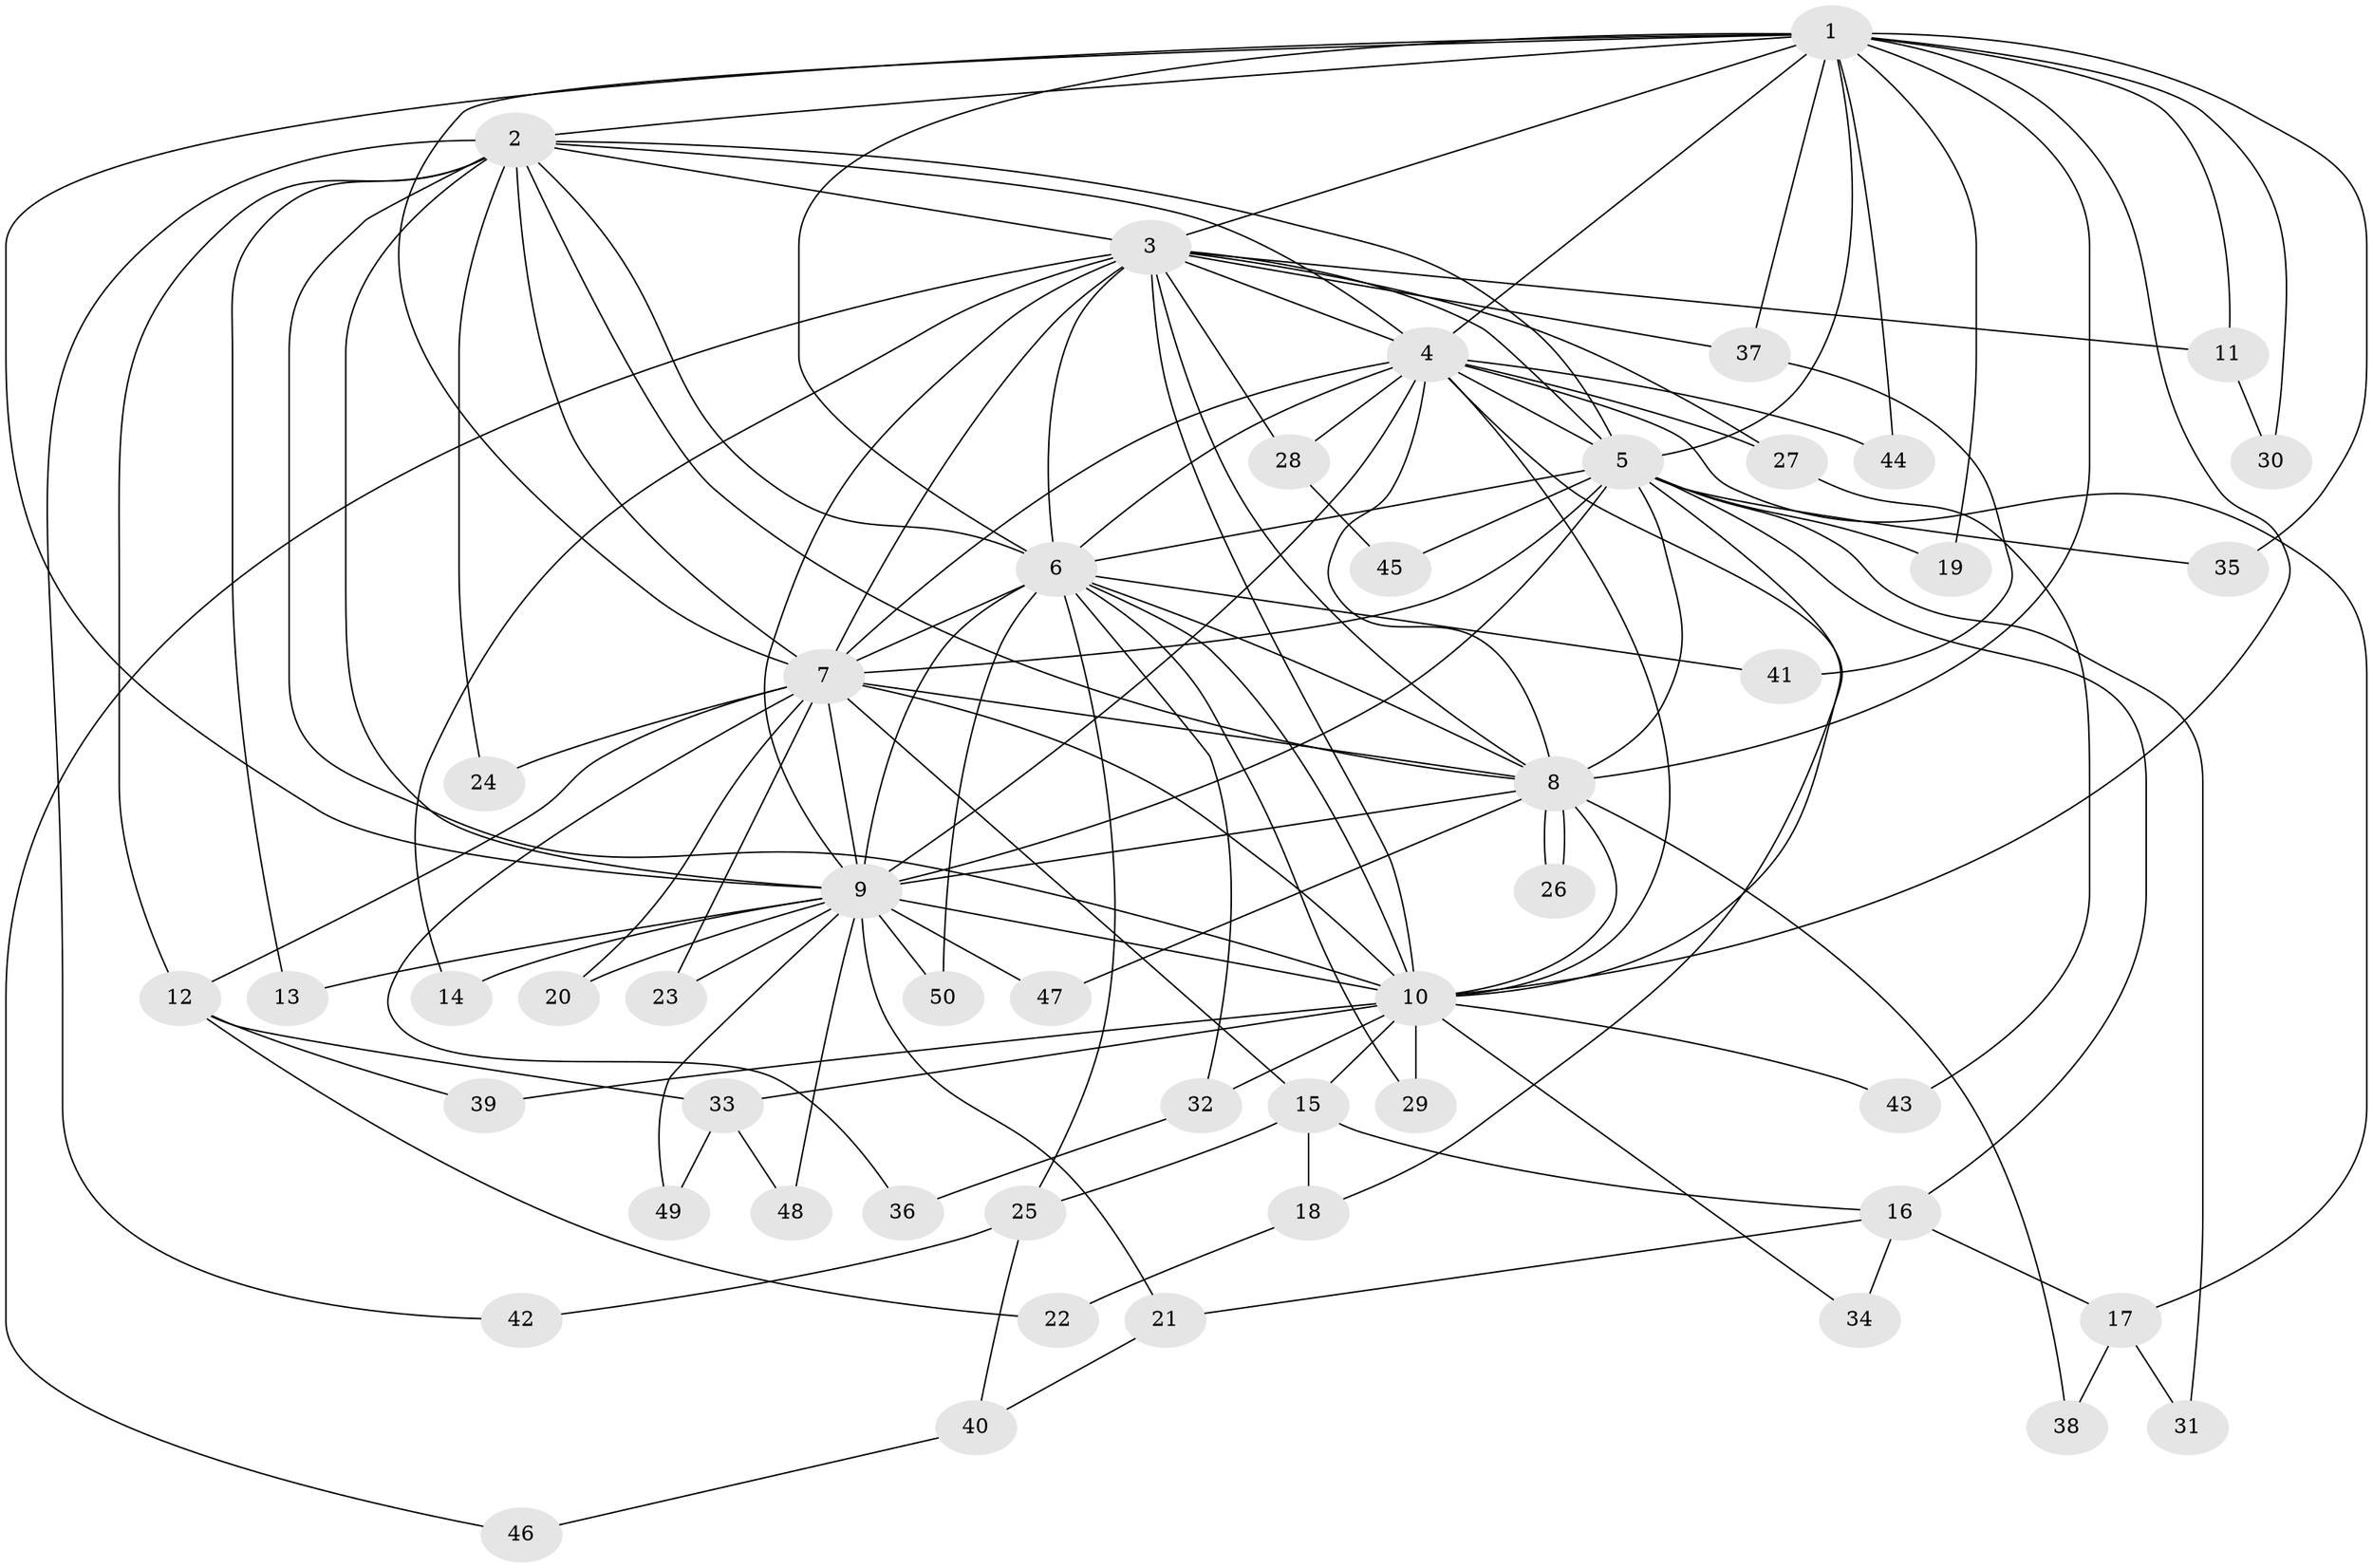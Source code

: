 // Generated by graph-tools (version 1.1) at 2025/10/02/27/25 16:10:58]
// undirected, 50 vertices, 125 edges
graph export_dot {
graph [start="1"]
  node [color=gray90,style=filled];
  1;
  2;
  3;
  4;
  5;
  6;
  7;
  8;
  9;
  10;
  11;
  12;
  13;
  14;
  15;
  16;
  17;
  18;
  19;
  20;
  21;
  22;
  23;
  24;
  25;
  26;
  27;
  28;
  29;
  30;
  31;
  32;
  33;
  34;
  35;
  36;
  37;
  38;
  39;
  40;
  41;
  42;
  43;
  44;
  45;
  46;
  47;
  48;
  49;
  50;
  1 -- 2;
  1 -- 3;
  1 -- 4;
  1 -- 5;
  1 -- 6;
  1 -- 7;
  1 -- 8;
  1 -- 9;
  1 -- 10;
  1 -- 11;
  1 -- 19;
  1 -- 30;
  1 -- 35;
  1 -- 37;
  1 -- 44;
  2 -- 3;
  2 -- 4;
  2 -- 5;
  2 -- 6;
  2 -- 7;
  2 -- 8;
  2 -- 9;
  2 -- 10;
  2 -- 12;
  2 -- 13;
  2 -- 24;
  2 -- 42;
  3 -- 4;
  3 -- 5;
  3 -- 6;
  3 -- 7;
  3 -- 8;
  3 -- 9;
  3 -- 10;
  3 -- 11;
  3 -- 14;
  3 -- 27;
  3 -- 28;
  3 -- 37;
  3 -- 46;
  4 -- 5;
  4 -- 6;
  4 -- 7;
  4 -- 8;
  4 -- 9;
  4 -- 10;
  4 -- 17;
  4 -- 18;
  4 -- 27;
  4 -- 28;
  4 -- 44;
  5 -- 6;
  5 -- 7;
  5 -- 8;
  5 -- 9;
  5 -- 10;
  5 -- 16;
  5 -- 19;
  5 -- 31;
  5 -- 35;
  5 -- 45;
  6 -- 7;
  6 -- 8;
  6 -- 9;
  6 -- 10;
  6 -- 25;
  6 -- 29;
  6 -- 32;
  6 -- 41;
  6 -- 50;
  7 -- 8;
  7 -- 9;
  7 -- 10;
  7 -- 12;
  7 -- 15;
  7 -- 20;
  7 -- 23;
  7 -- 24;
  7 -- 36;
  8 -- 9;
  8 -- 10;
  8 -- 26;
  8 -- 26;
  8 -- 38;
  8 -- 47;
  9 -- 10;
  9 -- 13;
  9 -- 14;
  9 -- 20;
  9 -- 21;
  9 -- 23;
  9 -- 47;
  9 -- 48;
  9 -- 49;
  9 -- 50;
  10 -- 15;
  10 -- 29;
  10 -- 32;
  10 -- 33;
  10 -- 34;
  10 -- 39;
  10 -- 43;
  11 -- 30;
  12 -- 22;
  12 -- 33;
  12 -- 39;
  15 -- 16;
  15 -- 18;
  15 -- 25;
  16 -- 17;
  16 -- 21;
  16 -- 34;
  17 -- 31;
  17 -- 38;
  18 -- 22;
  21 -- 40;
  25 -- 40;
  25 -- 42;
  27 -- 43;
  28 -- 45;
  32 -- 36;
  33 -- 48;
  33 -- 49;
  37 -- 41;
  40 -- 46;
}

